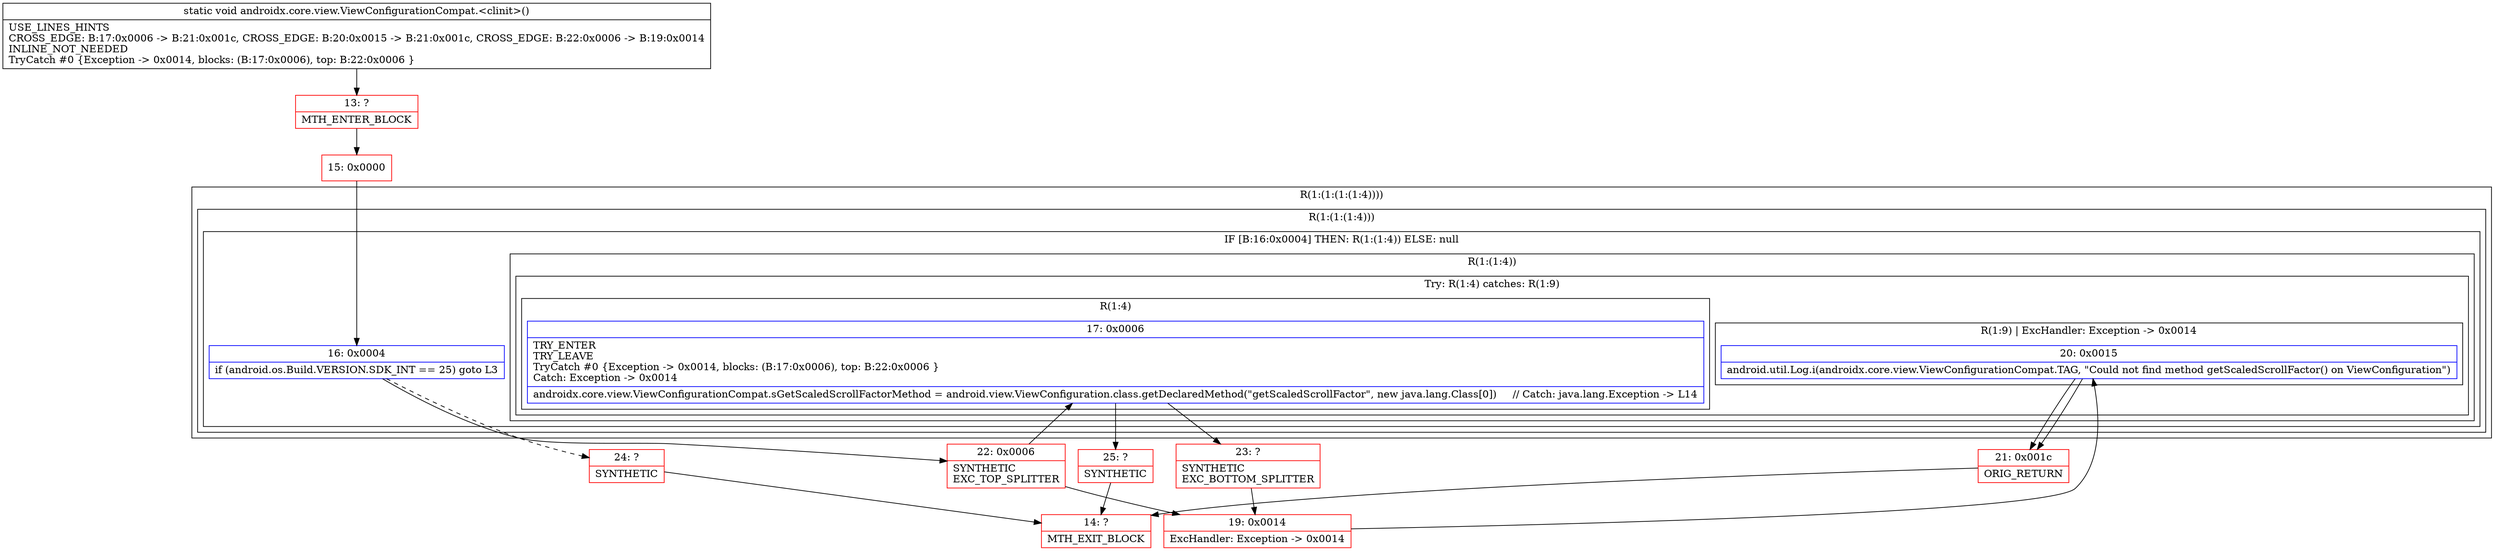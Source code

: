 digraph "CFG forandroidx.core.view.ViewConfigurationCompat.\<clinit\>()V" {
subgraph cluster_Region_1252159988 {
label = "R(1:(1:(1:(1:4))))";
node [shape=record,color=blue];
subgraph cluster_Region_854908297 {
label = "R(1:(1:(1:4)))";
node [shape=record,color=blue];
subgraph cluster_IfRegion_478710628 {
label = "IF [B:16:0x0004] THEN: R(1:(1:4)) ELSE: null";
node [shape=record,color=blue];
Node_16 [shape=record,label="{16\:\ 0x0004|if (android.os.Build.VERSION.SDK_INT == 25) goto L3\l}"];
subgraph cluster_Region_1120970987 {
label = "R(1:(1:4))";
node [shape=record,color=blue];
subgraph cluster_TryCatchRegion_455367828 {
label = "Try: R(1:4) catches: R(1:9)";
node [shape=record,color=blue];
subgraph cluster_Region_262718188 {
label = "R(1:4)";
node [shape=record,color=blue];
Node_17 [shape=record,label="{17\:\ 0x0006|TRY_ENTER\lTRY_LEAVE\lTryCatch #0 \{Exception \-\> 0x0014, blocks: (B:17:0x0006), top: B:22:0x0006 \}\lCatch: Exception \-\> 0x0014\l|androidx.core.view.ViewConfigurationCompat.sGetScaledScrollFactorMethod = android.view.ViewConfiguration.class.getDeclaredMethod(\"getScaledScrollFactor\", new java.lang.Class[0])     \/\/ Catch: java.lang.Exception \-\> L14\l}"];
}
subgraph cluster_Region_1461959638 {
label = "R(1:9) | ExcHandler: Exception \-\> 0x0014\l";
node [shape=record,color=blue];
Node_20 [shape=record,label="{20\:\ 0x0015|android.util.Log.i(androidx.core.view.ViewConfigurationCompat.TAG, \"Could not find method getScaledScrollFactor() on ViewConfiguration\")\l}"];
}
}
}
}
}
}
subgraph cluster_Region_1461959638 {
label = "R(1:9) | ExcHandler: Exception \-\> 0x0014\l";
node [shape=record,color=blue];
Node_20 [shape=record,label="{20\:\ 0x0015|android.util.Log.i(androidx.core.view.ViewConfigurationCompat.TAG, \"Could not find method getScaledScrollFactor() on ViewConfiguration\")\l}"];
}
Node_13 [shape=record,color=red,label="{13\:\ ?|MTH_ENTER_BLOCK\l}"];
Node_15 [shape=record,color=red,label="{15\:\ 0x0000}"];
Node_22 [shape=record,color=red,label="{22\:\ 0x0006|SYNTHETIC\lEXC_TOP_SPLITTER\l}"];
Node_23 [shape=record,color=red,label="{23\:\ ?|SYNTHETIC\lEXC_BOTTOM_SPLITTER\l}"];
Node_25 [shape=record,color=red,label="{25\:\ ?|SYNTHETIC\l}"];
Node_14 [shape=record,color=red,label="{14\:\ ?|MTH_EXIT_BLOCK\l}"];
Node_19 [shape=record,color=red,label="{19\:\ 0x0014|ExcHandler: Exception \-\> 0x0014\l}"];
Node_21 [shape=record,color=red,label="{21\:\ 0x001c|ORIG_RETURN\l}"];
Node_24 [shape=record,color=red,label="{24\:\ ?|SYNTHETIC\l}"];
MethodNode[shape=record,label="{static void androidx.core.view.ViewConfigurationCompat.\<clinit\>()  | USE_LINES_HINTS\lCROSS_EDGE: B:17:0x0006 \-\> B:21:0x001c, CROSS_EDGE: B:20:0x0015 \-\> B:21:0x001c, CROSS_EDGE: B:22:0x0006 \-\> B:19:0x0014\lINLINE_NOT_NEEDED\lTryCatch #0 \{Exception \-\> 0x0014, blocks: (B:17:0x0006), top: B:22:0x0006 \}\l}"];
MethodNode -> Node_13;Node_16 -> Node_22;
Node_16 -> Node_24[style=dashed];
Node_17 -> Node_23;
Node_17 -> Node_25;
Node_20 -> Node_21;
Node_20 -> Node_21;
Node_13 -> Node_15;
Node_15 -> Node_16;
Node_22 -> Node_17;
Node_22 -> Node_19;
Node_23 -> Node_19;
Node_25 -> Node_14;
Node_19 -> Node_20;
Node_21 -> Node_14;
Node_24 -> Node_14;
}

